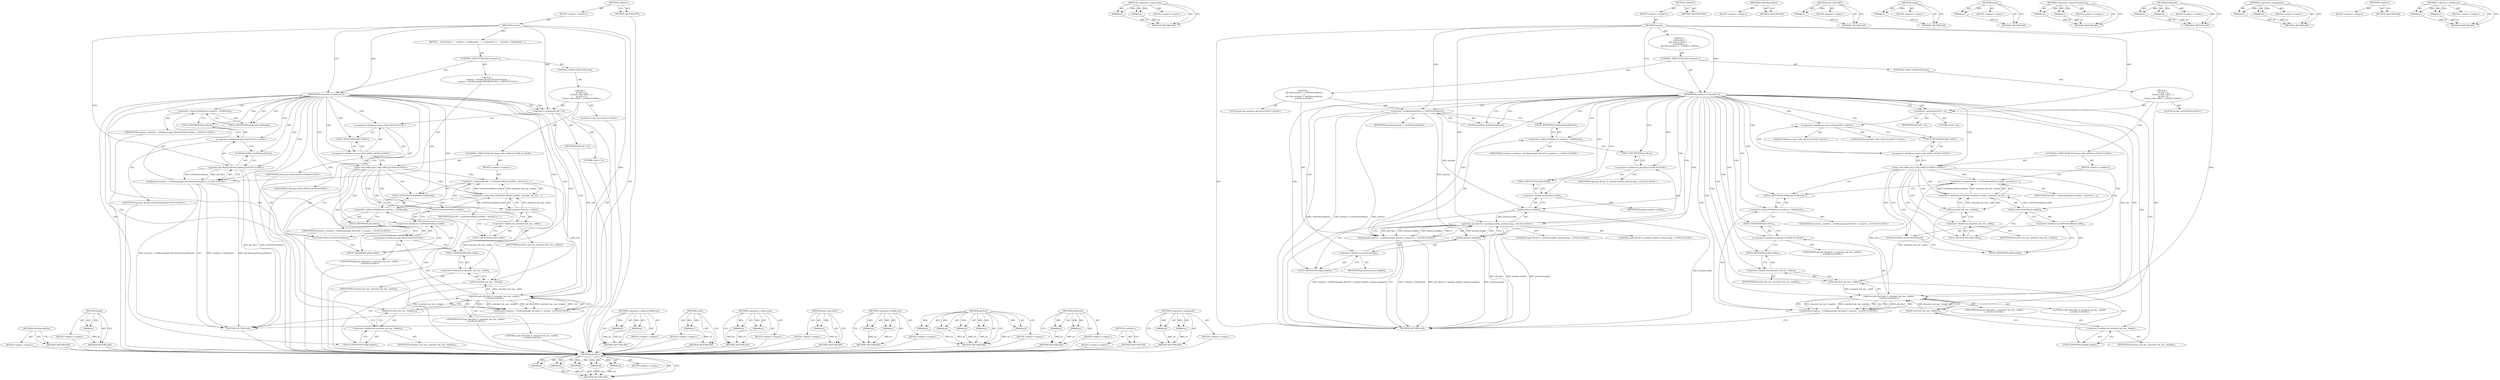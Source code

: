 digraph "&lt;operator&gt;.assignment" {
vulnerable_117 [label=<(METHOD,gfx.Rect)>];
vulnerable_118 [label=<(PARAM,p1)>];
vulnerable_119 [label=<(PARAM,p2)>];
vulnerable_120 [label=<(PARAM,p3)>];
vulnerable_121 [label=<(PARAM,p4)>];
vulnerable_122 [label=<(PARAM,p5)>];
vulnerable_123 [label=<(BLOCK,&lt;empty&gt;,&lt;empty&gt;)>];
vulnerable_124 [label=<(METHOD_RETURN,ANY)>];
vulnerable_142 [label=<(METHOD,&lt;operator&gt;.subtraction)>];
vulnerable_143 [label=<(PARAM,p1)>];
vulnerable_144 [label=<(PARAM,p2)>];
vulnerable_145 [label=<(BLOCK,&lt;empty&gt;,&lt;empty&gt;)>];
vulnerable_146 [label=<(METHOD_RETURN,ANY)>];
vulnerable_6 [label=<(METHOD,&lt;global&gt;)<SUB>1</SUB>>];
vulnerable_7 [label=<(BLOCK,&lt;empty&gt;,&lt;empty&gt;)<SUB>1</SUB>>];
vulnerable_8 [label=<(METHOD,Layout)<SUB>1</SUB>>];
vulnerable_9 [label="<(BLOCK,{
   if (attached_) {
    gfx::Size prefsize = ...,{
   if (attached_) {
    gfx::Size prefsize = ...)<SUB>1</SUB>>"];
vulnerable_10 [label=<(CONTROL_STRUCTURE,IF,if (attached_))<SUB>2</SUB>>];
vulnerable_11 [label=<(IDENTIFIER,attached_,if (attached_))<SUB>2</SUB>>];
vulnerable_12 [label="<(BLOCK,{
    gfx::Size prefsize = GetPreferredSize();
...,{
    gfx::Size prefsize = GetPreferredSize();
...)<SUB>2</SUB>>"];
vulnerable_13 [label="<(LOCAL,gfx.Size prefsize: gfx.Size)<SUB>3</SUB>>"];
vulnerable_14 [label=<(&lt;operator&gt;.assignment,prefsize = GetPreferredSize())<SUB>3</SUB>>];
vulnerable_15 [label=<(IDENTIFIER,prefsize,prefsize = GetPreferredSize())<SUB>3</SUB>>];
vulnerable_16 [label=<(GetPreferredSize,GetPreferredSize())<SUB>3</SUB>>];
vulnerable_17 [label="<(SetBounds,renderer_-&gt;SetBounds(gfx::Rect(0, 0, prefsize.w...)<SUB>4</SUB>>"];
vulnerable_18 [label=<(&lt;operator&gt;.indirectFieldAccess,renderer_-&gt;SetBounds)<SUB>4</SUB>>];
vulnerable_19 [label="<(IDENTIFIER,renderer_,renderer_-&gt;SetBounds(gfx::Rect(0, 0, prefsize.w...)<SUB>4</SUB>>"];
vulnerable_20 [label=<(FIELD_IDENTIFIER,SetBounds,SetBounds)<SUB>4</SUB>>];
vulnerable_21 [label="<(gfx.Rect,gfx::Rect(0, 0, prefsize.width(), prefsize.heig...)<SUB>4</SUB>>"];
vulnerable_22 [label="<(&lt;operator&gt;.fieldAccess,gfx::Rect)<SUB>4</SUB>>"];
vulnerable_23 [label="<(IDENTIFIER,gfx,gfx::Rect(0, 0, prefsize.width(), prefsize.heig...)<SUB>4</SUB>>"];
vulnerable_24 [label=<(FIELD_IDENTIFIER,Rect,Rect)<SUB>4</SUB>>];
vulnerable_25 [label="<(LITERAL,0,gfx::Rect(0, 0, prefsize.width(), prefsize.heig...)<SUB>4</SUB>>"];
vulnerable_26 [label="<(LITERAL,0,gfx::Rect(0, 0, prefsize.width(), prefsize.heig...)<SUB>4</SUB>>"];
vulnerable_27 [label=<(width,prefsize.width())<SUB>4</SUB>>];
vulnerable_28 [label=<(&lt;operator&gt;.fieldAccess,prefsize.width)<SUB>4</SUB>>];
vulnerable_29 [label=<(IDENTIFIER,prefsize,prefsize.width())<SUB>4</SUB>>];
vulnerable_30 [label=<(FIELD_IDENTIFIER,width,width)<SUB>4</SUB>>];
vulnerable_31 [label=<(height,prefsize.height())<SUB>4</SUB>>];
vulnerable_32 [label=<(&lt;operator&gt;.fieldAccess,prefsize.height)<SUB>4</SUB>>];
vulnerable_33 [label=<(IDENTIFIER,prefsize,prefsize.height())<SUB>4</SUB>>];
vulnerable_34 [label=<(FIELD_IDENTIFIER,height,height)<SUB>4</SUB>>];
vulnerable_35 [label=<(CONTROL_STRUCTURE,ELSE,else)<SUB>5</SUB>>];
vulnerable_36 [label="<(BLOCK,{
     int left = 0;
     if (base::i18n::IsRTL...,{
     int left = 0;
     if (base::i18n::IsRTL...)<SUB>5</SUB>>"];
vulnerable_37 [label="<(LOCAL,int left: int)<SUB>6</SUB>>"];
vulnerable_38 [label=<(&lt;operator&gt;.assignment,left = 0)<SUB>6</SUB>>];
vulnerable_39 [label=<(IDENTIFIER,left,left = 0)<SUB>6</SUB>>];
vulnerable_40 [label=<(LITERAL,0,left = 0)<SUB>6</SUB>>];
vulnerable_41 [label="<(CONTROL_STRUCTURE,IF,if (base::i18n::IsRTL()))<SUB>7</SUB>>"];
vulnerable_42 [label="<(base.i18n.IsRTL,base::i18n::IsRTL())<SUB>7</SUB>>"];
vulnerable_43 [label="<(&lt;operator&gt;.fieldAccess,base::i18n::IsRTL)<SUB>7</SUB>>"];
vulnerable_44 [label="<(&lt;operator&gt;.fieldAccess,base::i18n)<SUB>7</SUB>>"];
vulnerable_45 [label="<(IDENTIFIER,base,base::i18n::IsRTL())<SUB>7</SUB>>"];
vulnerable_46 [label="<(IDENTIFIER,i18n,base::i18n::IsRTL())<SUB>7</SUB>>"];
vulnerable_47 [label=<(FIELD_IDENTIFIER,IsRTL,IsRTL)<SUB>7</SUB>>];
vulnerable_48 [label=<(BLOCK,&lt;empty&gt;,&lt;empty&gt;)<SUB>8</SUB>>];
vulnerable_49 [label=<(&lt;operator&gt;.assignment,left = GetPreferredSize().width() - attached_ta...)<SUB>8</SUB>>];
vulnerable_50 [label=<(IDENTIFIER,left,left = GetPreferredSize().width() - attached_ta...)<SUB>8</SUB>>];
vulnerable_51 [label=<(&lt;operator&gt;.subtraction,GetPreferredSize().width() - attached_tab_size_...)<SUB>8</SUB>>];
vulnerable_52 [label=<(width,GetPreferredSize().width())<SUB>8</SUB>>];
vulnerable_53 [label=<(&lt;operator&gt;.fieldAccess,GetPreferredSize().width)<SUB>8</SUB>>];
vulnerable_54 [label=<(GetPreferredSize,GetPreferredSize())<SUB>8</SUB>>];
vulnerable_55 [label=<(FIELD_IDENTIFIER,width,width)<SUB>8</SUB>>];
vulnerable_56 [label=<(width,attached_tab_size_.width())<SUB>8</SUB>>];
vulnerable_57 [label=<(&lt;operator&gt;.fieldAccess,attached_tab_size_.width)<SUB>8</SUB>>];
vulnerable_58 [label=<(IDENTIFIER,attached_tab_size_,attached_tab_size_.width())<SUB>8</SUB>>];
vulnerable_59 [label=<(FIELD_IDENTIFIER,width,width)<SUB>8</SUB>>];
vulnerable_60 [label="<(SetBounds,renderer_-&gt;SetBounds(gfx::Rect(left, 0, attache...)<SUB>10</SUB>>"];
vulnerable_61 [label=<(&lt;operator&gt;.indirectFieldAccess,renderer_-&gt;SetBounds)<SUB>10</SUB>>];
vulnerable_62 [label="<(IDENTIFIER,renderer_,renderer_-&gt;SetBounds(gfx::Rect(left, 0, attache...)<SUB>10</SUB>>"];
vulnerable_63 [label=<(FIELD_IDENTIFIER,SetBounds,SetBounds)<SUB>10</SUB>>];
vulnerable_64 [label="<(gfx.Rect,gfx::Rect(left, 0, attached_tab_size_.width(),
...)<SUB>10</SUB>>"];
vulnerable_65 [label="<(&lt;operator&gt;.fieldAccess,gfx::Rect)<SUB>10</SUB>>"];
vulnerable_66 [label="<(IDENTIFIER,gfx,gfx::Rect(left, 0, attached_tab_size_.width(),
...)<SUB>10</SUB>>"];
vulnerable_67 [label=<(FIELD_IDENTIFIER,Rect,Rect)<SUB>10</SUB>>];
vulnerable_68 [label="<(IDENTIFIER,left,gfx::Rect(left, 0, attached_tab_size_.width(),
...)<SUB>10</SUB>>"];
vulnerable_69 [label="<(LITERAL,0,gfx::Rect(left, 0, attached_tab_size_.width(),
...)<SUB>10</SUB>>"];
vulnerable_70 [label=<(width,attached_tab_size_.width())<SUB>10</SUB>>];
vulnerable_71 [label=<(&lt;operator&gt;.fieldAccess,attached_tab_size_.width)<SUB>10</SUB>>];
vulnerable_72 [label=<(IDENTIFIER,attached_tab_size_,attached_tab_size_.width())<SUB>10</SUB>>];
vulnerable_73 [label=<(FIELD_IDENTIFIER,width,width)<SUB>10</SUB>>];
vulnerable_74 [label=<(height,attached_tab_size_.height())<SUB>11</SUB>>];
vulnerable_75 [label=<(&lt;operator&gt;.fieldAccess,attached_tab_size_.height)<SUB>11</SUB>>];
vulnerable_76 [label=<(IDENTIFIER,attached_tab_size_,attached_tab_size_.height())<SUB>11</SUB>>];
vulnerable_77 [label=<(FIELD_IDENTIFIER,height,height)<SUB>11</SUB>>];
vulnerable_78 [label=<(METHOD_RETURN,void)<SUB>1</SUB>>];
vulnerable_80 [label=<(METHOD_RETURN,ANY)<SUB>1</SUB>>];
vulnerable_104 [label=<(METHOD,GetPreferredSize)>];
vulnerable_105 [label=<(BLOCK,&lt;empty&gt;,&lt;empty&gt;)>];
vulnerable_106 [label=<(METHOD_RETURN,ANY)>];
vulnerable_138 [label=<(METHOD,base.i18n.IsRTL)>];
vulnerable_139 [label=<(PARAM,p1)>];
vulnerable_140 [label=<(BLOCK,&lt;empty&gt;,&lt;empty&gt;)>];
vulnerable_141 [label=<(METHOD_RETURN,ANY)>];
vulnerable_134 [label=<(METHOD,height)>];
vulnerable_135 [label=<(PARAM,p1)>];
vulnerable_136 [label=<(BLOCK,&lt;empty&gt;,&lt;empty&gt;)>];
vulnerable_137 [label=<(METHOD_RETURN,ANY)>];
vulnerable_130 [label=<(METHOD,width)>];
vulnerable_131 [label=<(PARAM,p1)>];
vulnerable_132 [label=<(BLOCK,&lt;empty&gt;,&lt;empty&gt;)>];
vulnerable_133 [label=<(METHOD_RETURN,ANY)>];
vulnerable_112 [label=<(METHOD,&lt;operator&gt;.indirectFieldAccess)>];
vulnerable_113 [label=<(PARAM,p1)>];
vulnerable_114 [label=<(PARAM,p2)>];
vulnerable_115 [label=<(BLOCK,&lt;empty&gt;,&lt;empty&gt;)>];
vulnerable_116 [label=<(METHOD_RETURN,ANY)>];
vulnerable_107 [label=<(METHOD,SetBounds)>];
vulnerable_108 [label=<(PARAM,p1)>];
vulnerable_109 [label=<(PARAM,p2)>];
vulnerable_110 [label=<(BLOCK,&lt;empty&gt;,&lt;empty&gt;)>];
vulnerable_111 [label=<(METHOD_RETURN,ANY)>];
vulnerable_99 [label=<(METHOD,&lt;operator&gt;.assignment)>];
vulnerable_100 [label=<(PARAM,p1)>];
vulnerable_101 [label=<(PARAM,p2)>];
vulnerable_102 [label=<(BLOCK,&lt;empty&gt;,&lt;empty&gt;)>];
vulnerable_103 [label=<(METHOD_RETURN,ANY)>];
vulnerable_93 [label=<(METHOD,&lt;global&gt;)<SUB>1</SUB>>];
vulnerable_94 [label=<(BLOCK,&lt;empty&gt;,&lt;empty&gt;)>];
vulnerable_95 [label=<(METHOD_RETURN,ANY)>];
vulnerable_125 [label=<(METHOD,&lt;operator&gt;.fieldAccess)>];
vulnerable_126 [label=<(PARAM,p1)>];
vulnerable_127 [label=<(PARAM,p2)>];
vulnerable_128 [label=<(BLOCK,&lt;empty&gt;,&lt;empty&gt;)>];
vulnerable_129 [label=<(METHOD_RETURN,ANY)>];
fixed_107 [label=<(METHOD,GetPreferredSize)>];
fixed_108 [label=<(BLOCK,&lt;empty&gt;,&lt;empty&gt;)>];
fixed_109 [label=<(METHOD_RETURN,ANY)>];
fixed_128 [label=<(METHOD,height)>];
fixed_129 [label=<(PARAM,p1)>];
fixed_130 [label=<(BLOCK,&lt;empty&gt;,&lt;empty&gt;)>];
fixed_131 [label=<(METHOD_RETURN,ANY)>];
fixed_6 [label=<(METHOD,&lt;global&gt;)<SUB>1</SUB>>];
fixed_7 [label=<(BLOCK,&lt;empty&gt;,&lt;empty&gt;)<SUB>1</SUB>>];
fixed_8 [label=<(METHOD,Layout)<SUB>1</SUB>>];
fixed_9 [label=<(BLOCK,{
   if (attached_) {
    renderer_-&gt;SetBounds(...,{
   if (attached_) {
    renderer_-&gt;SetBounds(...)<SUB>1</SUB>>];
fixed_10 [label=<(CONTROL_STRUCTURE,IF,if (attached_))<SUB>2</SUB>>];
fixed_11 [label=<(IDENTIFIER,attached_,if (attached_))<SUB>2</SUB>>];
fixed_12 [label="<(BLOCK,{
    renderer_-&gt;SetBounds(gfx::Rect(GetPreferr...,{
    renderer_-&gt;SetBounds(gfx::Rect(GetPreferr...)<SUB>2</SUB>>"];
fixed_13 [label="<(SetBounds,renderer_-&gt;SetBounds(gfx::Rect(GetPreferredSize...)<SUB>3</SUB>>"];
fixed_14 [label=<(&lt;operator&gt;.indirectFieldAccess,renderer_-&gt;SetBounds)<SUB>3</SUB>>];
fixed_15 [label="<(IDENTIFIER,renderer_,renderer_-&gt;SetBounds(gfx::Rect(GetPreferredSize...)<SUB>3</SUB>>"];
fixed_16 [label=<(FIELD_IDENTIFIER,SetBounds,SetBounds)<SUB>3</SUB>>];
fixed_17 [label="<(gfx.Rect,gfx::Rect(GetPreferredSize()))<SUB>3</SUB>>"];
fixed_18 [label="<(&lt;operator&gt;.fieldAccess,gfx::Rect)<SUB>3</SUB>>"];
fixed_19 [label="<(IDENTIFIER,gfx,gfx::Rect(GetPreferredSize()))<SUB>3</SUB>>"];
fixed_20 [label=<(FIELD_IDENTIFIER,Rect,Rect)<SUB>3</SUB>>];
fixed_21 [label=<(GetPreferredSize,GetPreferredSize())<SUB>3</SUB>>];
fixed_22 [label=<(CONTROL_STRUCTURE,ELSE,else)<SUB>4</SUB>>];
fixed_23 [label="<(BLOCK,{
     int left = 0;
     if (base::i18n::IsRTL...,{
     int left = 0;
     if (base::i18n::IsRTL...)<SUB>4</SUB>>"];
fixed_24 [label="<(LOCAL,int left: int)<SUB>5</SUB>>"];
fixed_25 [label=<(&lt;operator&gt;.assignment,left = 0)<SUB>5</SUB>>];
fixed_26 [label=<(IDENTIFIER,left,left = 0)<SUB>5</SUB>>];
fixed_27 [label=<(LITERAL,0,left = 0)<SUB>5</SUB>>];
fixed_28 [label="<(CONTROL_STRUCTURE,IF,if (base::i18n::IsRTL()))<SUB>6</SUB>>"];
fixed_29 [label="<(base.i18n.IsRTL,base::i18n::IsRTL())<SUB>6</SUB>>"];
fixed_30 [label="<(&lt;operator&gt;.fieldAccess,base::i18n::IsRTL)<SUB>6</SUB>>"];
fixed_31 [label="<(&lt;operator&gt;.fieldAccess,base::i18n)<SUB>6</SUB>>"];
fixed_32 [label="<(IDENTIFIER,base,base::i18n::IsRTL())<SUB>6</SUB>>"];
fixed_33 [label="<(IDENTIFIER,i18n,base::i18n::IsRTL())<SUB>6</SUB>>"];
fixed_34 [label=<(FIELD_IDENTIFIER,IsRTL,IsRTL)<SUB>6</SUB>>];
fixed_35 [label=<(BLOCK,&lt;empty&gt;,&lt;empty&gt;)<SUB>7</SUB>>];
fixed_36 [label=<(&lt;operator&gt;.assignment,left = GetPreferredSize().width() - attached_ta...)<SUB>7</SUB>>];
fixed_37 [label=<(IDENTIFIER,left,left = GetPreferredSize().width() - attached_ta...)<SUB>7</SUB>>];
fixed_38 [label=<(&lt;operator&gt;.subtraction,GetPreferredSize().width() - attached_tab_size_...)<SUB>7</SUB>>];
fixed_39 [label=<(width,GetPreferredSize().width())<SUB>7</SUB>>];
fixed_40 [label=<(&lt;operator&gt;.fieldAccess,GetPreferredSize().width)<SUB>7</SUB>>];
fixed_41 [label=<(GetPreferredSize,GetPreferredSize())<SUB>7</SUB>>];
fixed_42 [label=<(FIELD_IDENTIFIER,width,width)<SUB>7</SUB>>];
fixed_43 [label=<(width,attached_tab_size_.width())<SUB>7</SUB>>];
fixed_44 [label=<(&lt;operator&gt;.fieldAccess,attached_tab_size_.width)<SUB>7</SUB>>];
fixed_45 [label=<(IDENTIFIER,attached_tab_size_,attached_tab_size_.width())<SUB>7</SUB>>];
fixed_46 [label=<(FIELD_IDENTIFIER,width,width)<SUB>7</SUB>>];
fixed_47 [label="<(SetBounds,renderer_-&gt;SetBounds(gfx::Rect(left, 0, attache...)<SUB>9</SUB>>"];
fixed_48 [label=<(&lt;operator&gt;.indirectFieldAccess,renderer_-&gt;SetBounds)<SUB>9</SUB>>];
fixed_49 [label="<(IDENTIFIER,renderer_,renderer_-&gt;SetBounds(gfx::Rect(left, 0, attache...)<SUB>9</SUB>>"];
fixed_50 [label=<(FIELD_IDENTIFIER,SetBounds,SetBounds)<SUB>9</SUB>>];
fixed_51 [label="<(gfx.Rect,gfx::Rect(left, 0, attached_tab_size_.width(),
...)<SUB>9</SUB>>"];
fixed_52 [label="<(&lt;operator&gt;.fieldAccess,gfx::Rect)<SUB>9</SUB>>"];
fixed_53 [label="<(IDENTIFIER,gfx,gfx::Rect(left, 0, attached_tab_size_.width(),
...)<SUB>9</SUB>>"];
fixed_54 [label=<(FIELD_IDENTIFIER,Rect,Rect)<SUB>9</SUB>>];
fixed_55 [label="<(IDENTIFIER,left,gfx::Rect(left, 0, attached_tab_size_.width(),
...)<SUB>9</SUB>>"];
fixed_56 [label="<(LITERAL,0,gfx::Rect(left, 0, attached_tab_size_.width(),
...)<SUB>9</SUB>>"];
fixed_57 [label=<(width,attached_tab_size_.width())<SUB>9</SUB>>];
fixed_58 [label=<(&lt;operator&gt;.fieldAccess,attached_tab_size_.width)<SUB>9</SUB>>];
fixed_59 [label=<(IDENTIFIER,attached_tab_size_,attached_tab_size_.width())<SUB>9</SUB>>];
fixed_60 [label=<(FIELD_IDENTIFIER,width,width)<SUB>9</SUB>>];
fixed_61 [label=<(height,attached_tab_size_.height())<SUB>10</SUB>>];
fixed_62 [label=<(&lt;operator&gt;.fieldAccess,attached_tab_size_.height)<SUB>10</SUB>>];
fixed_63 [label=<(IDENTIFIER,attached_tab_size_,attached_tab_size_.height())<SUB>10</SUB>>];
fixed_64 [label=<(FIELD_IDENTIFIER,height,height)<SUB>10</SUB>>];
fixed_65 [label=<(METHOD_RETURN,void)<SUB>1</SUB>>];
fixed_67 [label=<(METHOD_RETURN,ANY)<SUB>1</SUB>>];
fixed_89 [label=<(METHOD,&lt;operator&gt;.indirectFieldAccess)>];
fixed_90 [label=<(PARAM,p1)>];
fixed_91 [label=<(PARAM,p2)>];
fixed_92 [label=<(BLOCK,&lt;empty&gt;,&lt;empty&gt;)>];
fixed_93 [label=<(METHOD_RETURN,ANY)>];
fixed_124 [label=<(METHOD,width)>];
fixed_125 [label=<(PARAM,p1)>];
fixed_126 [label=<(BLOCK,&lt;empty&gt;,&lt;empty&gt;)>];
fixed_127 [label=<(METHOD_RETURN,ANY)>];
fixed_119 [label=<(METHOD,&lt;operator&gt;.subtraction)>];
fixed_120 [label=<(PARAM,p1)>];
fixed_121 [label=<(PARAM,p2)>];
fixed_122 [label=<(BLOCK,&lt;empty&gt;,&lt;empty&gt;)>];
fixed_123 [label=<(METHOD_RETURN,ANY)>];
fixed_115 [label=<(METHOD,base.i18n.IsRTL)>];
fixed_116 [label=<(PARAM,p1)>];
fixed_117 [label=<(BLOCK,&lt;empty&gt;,&lt;empty&gt;)>];
fixed_118 [label=<(METHOD_RETURN,ANY)>];
fixed_102 [label=<(METHOD,&lt;operator&gt;.fieldAccess)>];
fixed_103 [label=<(PARAM,p1)>];
fixed_104 [label=<(PARAM,p2)>];
fixed_105 [label=<(BLOCK,&lt;empty&gt;,&lt;empty&gt;)>];
fixed_106 [label=<(METHOD_RETURN,ANY)>];
fixed_94 [label=<(METHOD,gfx.Rect)>];
fixed_95 [label=<(PARAM,p1)>];
fixed_96 [label=<(PARAM,p2)>];
fixed_97 [label=<(PARAM,p3)>];
fixed_98 [label=<(PARAM,p4)>];
fixed_99 [label=<(PARAM,p5)>];
fixed_100 [label=<(BLOCK,&lt;empty&gt;,&lt;empty&gt;)>];
fixed_101 [label=<(METHOD_RETURN,ANY)>];
fixed_84 [label=<(METHOD,SetBounds)>];
fixed_85 [label=<(PARAM,p1)>];
fixed_86 [label=<(PARAM,p2)>];
fixed_87 [label=<(BLOCK,&lt;empty&gt;,&lt;empty&gt;)>];
fixed_88 [label=<(METHOD_RETURN,ANY)>];
fixed_78 [label=<(METHOD,&lt;global&gt;)<SUB>1</SUB>>];
fixed_79 [label=<(BLOCK,&lt;empty&gt;,&lt;empty&gt;)>];
fixed_80 [label=<(METHOD_RETURN,ANY)>];
fixed_110 [label=<(METHOD,&lt;operator&gt;.assignment)>];
fixed_111 [label=<(PARAM,p1)>];
fixed_112 [label=<(PARAM,p2)>];
fixed_113 [label=<(BLOCK,&lt;empty&gt;,&lt;empty&gt;)>];
fixed_114 [label=<(METHOD_RETURN,ANY)>];
vulnerable_117 -> vulnerable_118  [key=0, label="AST: "];
vulnerable_117 -> vulnerable_118  [key=1, label="DDG: "];
vulnerable_117 -> vulnerable_123  [key=0, label="AST: "];
vulnerable_117 -> vulnerable_119  [key=0, label="AST: "];
vulnerable_117 -> vulnerable_119  [key=1, label="DDG: "];
vulnerable_117 -> vulnerable_124  [key=0, label="AST: "];
vulnerable_117 -> vulnerable_124  [key=1, label="CFG: "];
vulnerable_117 -> vulnerable_120  [key=0, label="AST: "];
vulnerable_117 -> vulnerable_120  [key=1, label="DDG: "];
vulnerable_117 -> vulnerable_121  [key=0, label="AST: "];
vulnerable_117 -> vulnerable_121  [key=1, label="DDG: "];
vulnerable_117 -> vulnerable_122  [key=0, label="AST: "];
vulnerable_117 -> vulnerable_122  [key=1, label="DDG: "];
vulnerable_118 -> vulnerable_124  [key=0, label="DDG: p1"];
vulnerable_119 -> vulnerable_124  [key=0, label="DDG: p2"];
vulnerable_120 -> vulnerable_124  [key=0, label="DDG: p3"];
vulnerable_121 -> vulnerable_124  [key=0, label="DDG: p4"];
vulnerable_122 -> vulnerable_124  [key=0, label="DDG: p5"];
vulnerable_142 -> vulnerable_143  [key=0, label="AST: "];
vulnerable_142 -> vulnerable_143  [key=1, label="DDG: "];
vulnerable_142 -> vulnerable_145  [key=0, label="AST: "];
vulnerable_142 -> vulnerable_144  [key=0, label="AST: "];
vulnerable_142 -> vulnerable_144  [key=1, label="DDG: "];
vulnerable_142 -> vulnerable_146  [key=0, label="AST: "];
vulnerable_142 -> vulnerable_146  [key=1, label="CFG: "];
vulnerable_143 -> vulnerable_146  [key=0, label="DDG: p1"];
vulnerable_144 -> vulnerable_146  [key=0, label="DDG: p2"];
vulnerable_6 -> vulnerable_7  [key=0, label="AST: "];
vulnerable_6 -> vulnerable_80  [key=0, label="AST: "];
vulnerable_6 -> vulnerable_80  [key=1, label="CFG: "];
vulnerable_7 -> vulnerable_8  [key=0, label="AST: "];
vulnerable_8 -> vulnerable_9  [key=0, label="AST: "];
vulnerable_8 -> vulnerable_78  [key=0, label="AST: "];
vulnerable_8 -> vulnerable_11  [key=0, label="CFG: "];
vulnerable_8 -> vulnerable_11  [key=1, label="DDG: "];
vulnerable_8 -> vulnerable_14  [key=0, label="DDG: "];
vulnerable_8 -> vulnerable_38  [key=0, label="DDG: "];
vulnerable_8 -> vulnerable_21  [key=0, label="DDG: "];
vulnerable_8 -> vulnerable_64  [key=0, label="DDG: "];
vulnerable_9 -> vulnerable_10  [key=0, label="AST: "];
vulnerable_10 -> vulnerable_11  [key=0, label="AST: "];
vulnerable_10 -> vulnerable_12  [key=0, label="AST: "];
vulnerable_10 -> vulnerable_35  [key=0, label="AST: "];
vulnerable_11 -> vulnerable_16  [key=0, label="CFG: "];
vulnerable_11 -> vulnerable_16  [key=1, label="CDG: "];
vulnerable_11 -> vulnerable_38  [key=0, label="CFG: "];
vulnerable_11 -> vulnerable_38  [key=1, label="CDG: "];
vulnerable_11 -> vulnerable_17  [key=0, label="CDG: "];
vulnerable_11 -> vulnerable_47  [key=0, label="CDG: "];
vulnerable_11 -> vulnerable_30  [key=0, label="CDG: "];
vulnerable_11 -> vulnerable_34  [key=0, label="CDG: "];
vulnerable_11 -> vulnerable_21  [key=0, label="CDG: "];
vulnerable_11 -> vulnerable_32  [key=0, label="CDG: "];
vulnerable_11 -> vulnerable_60  [key=0, label="CDG: "];
vulnerable_11 -> vulnerable_73  [key=0, label="CDG: "];
vulnerable_11 -> vulnerable_77  [key=0, label="CDG: "];
vulnerable_11 -> vulnerable_64  [key=0, label="CDG: "];
vulnerable_11 -> vulnerable_42  [key=0, label="CDG: "];
vulnerable_11 -> vulnerable_28  [key=0, label="CDG: "];
vulnerable_11 -> vulnerable_75  [key=0, label="CDG: "];
vulnerable_11 -> vulnerable_20  [key=0, label="CDG: "];
vulnerable_11 -> vulnerable_22  [key=0, label="CDG: "];
vulnerable_11 -> vulnerable_67  [key=0, label="CDG: "];
vulnerable_11 -> vulnerable_74  [key=0, label="CDG: "];
vulnerable_11 -> vulnerable_27  [key=0, label="CDG: "];
vulnerable_11 -> vulnerable_18  [key=0, label="CDG: "];
vulnerable_11 -> vulnerable_65  [key=0, label="CDG: "];
vulnerable_11 -> vulnerable_44  [key=0, label="CDG: "];
vulnerable_11 -> vulnerable_43  [key=0, label="CDG: "];
vulnerable_11 -> vulnerable_24  [key=0, label="CDG: "];
vulnerable_11 -> vulnerable_14  [key=0, label="CDG: "];
vulnerable_11 -> vulnerable_61  [key=0, label="CDG: "];
vulnerable_11 -> vulnerable_71  [key=0, label="CDG: "];
vulnerable_11 -> vulnerable_70  [key=0, label="CDG: "];
vulnerable_11 -> vulnerable_63  [key=0, label="CDG: "];
vulnerable_11 -> vulnerable_31  [key=0, label="CDG: "];
vulnerable_12 -> vulnerable_13  [key=0, label="AST: "];
vulnerable_12 -> vulnerable_14  [key=0, label="AST: "];
vulnerable_12 -> vulnerable_17  [key=0, label="AST: "];
vulnerable_14 -> vulnerable_15  [key=0, label="AST: "];
vulnerable_14 -> vulnerable_16  [key=0, label="AST: "];
vulnerable_14 -> vulnerable_20  [key=0, label="CFG: "];
vulnerable_14 -> vulnerable_78  [key=0, label="DDG: prefsize"];
vulnerable_14 -> vulnerable_78  [key=1, label="DDG: GetPreferredSize()"];
vulnerable_14 -> vulnerable_78  [key=2, label="DDG: prefsize = GetPreferredSize()"];
vulnerable_14 -> vulnerable_27  [key=0, label="DDG: prefsize"];
vulnerable_14 -> vulnerable_31  [key=0, label="DDG: prefsize"];
vulnerable_16 -> vulnerable_14  [key=0, label="CFG: "];
vulnerable_17 -> vulnerable_18  [key=0, label="AST: "];
vulnerable_17 -> vulnerable_21  [key=0, label="AST: "];
vulnerable_17 -> vulnerable_78  [key=0, label="CFG: "];
vulnerable_17 -> vulnerable_78  [key=1, label="DDG: renderer_-&gt;SetBounds"];
vulnerable_17 -> vulnerable_78  [key=2, label="DDG: gfx::Rect(0, 0, prefsize.width(), prefsize.height())"];
vulnerable_17 -> vulnerable_78  [key=3, label="DDG: renderer_-&gt;SetBounds(gfx::Rect(0, 0, prefsize.width(), prefsize.height()))"];
vulnerable_18 -> vulnerable_19  [key=0, label="AST: "];
vulnerable_18 -> vulnerable_20  [key=0, label="AST: "];
vulnerable_18 -> vulnerable_24  [key=0, label="CFG: "];
vulnerable_20 -> vulnerable_18  [key=0, label="CFG: "];
vulnerable_21 -> vulnerable_22  [key=0, label="AST: "];
vulnerable_21 -> vulnerable_25  [key=0, label="AST: "];
vulnerable_21 -> vulnerable_26  [key=0, label="AST: "];
vulnerable_21 -> vulnerable_27  [key=0, label="AST: "];
vulnerable_21 -> vulnerable_31  [key=0, label="AST: "];
vulnerable_21 -> vulnerable_17  [key=0, label="CFG: "];
vulnerable_21 -> vulnerable_17  [key=1, label="DDG: gfx::Rect"];
vulnerable_21 -> vulnerable_17  [key=2, label="DDG: prefsize.width()"];
vulnerable_21 -> vulnerable_17  [key=3, label="DDG: 0"];
vulnerable_21 -> vulnerable_17  [key=4, label="DDG: prefsize.height()"];
vulnerable_21 -> vulnerable_78  [key=0, label="DDG: gfx::Rect"];
vulnerable_21 -> vulnerable_78  [key=1, label="DDG: prefsize.width()"];
vulnerable_21 -> vulnerable_78  [key=2, label="DDG: prefsize.height()"];
vulnerable_22 -> vulnerable_23  [key=0, label="AST: "];
vulnerable_22 -> vulnerable_24  [key=0, label="AST: "];
vulnerable_22 -> vulnerable_30  [key=0, label="CFG: "];
vulnerable_24 -> vulnerable_22  [key=0, label="CFG: "];
vulnerable_27 -> vulnerable_28  [key=0, label="AST: "];
vulnerable_27 -> vulnerable_34  [key=0, label="CFG: "];
vulnerable_27 -> vulnerable_78  [key=0, label="DDG: prefsize.width"];
vulnerable_27 -> vulnerable_21  [key=0, label="DDG: prefsize.width"];
vulnerable_28 -> vulnerable_29  [key=0, label="AST: "];
vulnerable_28 -> vulnerable_30  [key=0, label="AST: "];
vulnerable_28 -> vulnerable_27  [key=0, label="CFG: "];
vulnerable_30 -> vulnerable_28  [key=0, label="CFG: "];
vulnerable_31 -> vulnerable_32  [key=0, label="AST: "];
vulnerable_31 -> vulnerable_21  [key=0, label="CFG: "];
vulnerable_31 -> vulnerable_21  [key=1, label="DDG: prefsize.height"];
vulnerable_31 -> vulnerable_78  [key=0, label="DDG: prefsize.height"];
vulnerable_32 -> vulnerable_33  [key=0, label="AST: "];
vulnerable_32 -> vulnerable_34  [key=0, label="AST: "];
vulnerable_32 -> vulnerable_31  [key=0, label="CFG: "];
vulnerable_34 -> vulnerable_32  [key=0, label="CFG: "];
vulnerable_35 -> vulnerable_36  [key=0, label="AST: "];
vulnerable_36 -> vulnerable_37  [key=0, label="AST: "];
vulnerable_36 -> vulnerable_38  [key=0, label="AST: "];
vulnerable_36 -> vulnerable_41  [key=0, label="AST: "];
vulnerable_36 -> vulnerable_60  [key=0, label="AST: "];
vulnerable_38 -> vulnerable_39  [key=0, label="AST: "];
vulnerable_38 -> vulnerable_40  [key=0, label="AST: "];
vulnerable_38 -> vulnerable_44  [key=0, label="CFG: "];
vulnerable_38 -> vulnerable_64  [key=0, label="DDG: left"];
vulnerable_41 -> vulnerable_42  [key=0, label="AST: "];
vulnerable_41 -> vulnerable_48  [key=0, label="AST: "];
vulnerable_42 -> vulnerable_43  [key=0, label="AST: "];
vulnerable_42 -> vulnerable_54  [key=0, label="CFG: "];
vulnerable_42 -> vulnerable_54  [key=1, label="CDG: "];
vulnerable_42 -> vulnerable_63  [key=0, label="CFG: "];
vulnerable_42 -> vulnerable_49  [key=0, label="CDG: "];
vulnerable_42 -> vulnerable_51  [key=0, label="CDG: "];
vulnerable_42 -> vulnerable_57  [key=0, label="CDG: "];
vulnerable_42 -> vulnerable_52  [key=0, label="CDG: "];
vulnerable_42 -> vulnerable_56  [key=0, label="CDG: "];
vulnerable_42 -> vulnerable_59  [key=0, label="CDG: "];
vulnerable_42 -> vulnerable_53  [key=0, label="CDG: "];
vulnerable_42 -> vulnerable_55  [key=0, label="CDG: "];
vulnerable_43 -> vulnerable_44  [key=0, label="AST: "];
vulnerable_43 -> vulnerable_47  [key=0, label="AST: "];
vulnerable_43 -> vulnerable_42  [key=0, label="CFG: "];
vulnerable_44 -> vulnerable_45  [key=0, label="AST: "];
vulnerable_44 -> vulnerable_46  [key=0, label="AST: "];
vulnerable_44 -> vulnerable_47  [key=0, label="CFG: "];
vulnerable_47 -> vulnerable_43  [key=0, label="CFG: "];
vulnerable_48 -> vulnerable_49  [key=0, label="AST: "];
vulnerable_49 -> vulnerable_50  [key=0, label="AST: "];
vulnerable_49 -> vulnerable_51  [key=0, label="AST: "];
vulnerable_49 -> vulnerable_63  [key=0, label="CFG: "];
vulnerable_49 -> vulnerable_64  [key=0, label="DDG: left"];
vulnerable_51 -> vulnerable_52  [key=0, label="AST: "];
vulnerable_51 -> vulnerable_56  [key=0, label="AST: "];
vulnerable_51 -> vulnerable_49  [key=0, label="CFG: "];
vulnerable_51 -> vulnerable_49  [key=1, label="DDG: GetPreferredSize().width()"];
vulnerable_51 -> vulnerable_49  [key=2, label="DDG: attached_tab_size_.width()"];
vulnerable_52 -> vulnerable_53  [key=0, label="AST: "];
vulnerable_52 -> vulnerable_59  [key=0, label="CFG: "];
vulnerable_52 -> vulnerable_51  [key=0, label="DDG: GetPreferredSize().width"];
vulnerable_53 -> vulnerable_54  [key=0, label="AST: "];
vulnerable_53 -> vulnerable_55  [key=0, label="AST: "];
vulnerable_53 -> vulnerable_52  [key=0, label="CFG: "];
vulnerable_54 -> vulnerable_55  [key=0, label="CFG: "];
vulnerable_55 -> vulnerable_53  [key=0, label="CFG: "];
vulnerable_56 -> vulnerable_57  [key=0, label="AST: "];
vulnerable_56 -> vulnerable_51  [key=0, label="CFG: "];
vulnerable_56 -> vulnerable_51  [key=1, label="DDG: attached_tab_size_.width"];
vulnerable_56 -> vulnerable_70  [key=0, label="DDG: attached_tab_size_.width"];
vulnerable_57 -> vulnerable_58  [key=0, label="AST: "];
vulnerable_57 -> vulnerable_59  [key=0, label="AST: "];
vulnerable_57 -> vulnerable_56  [key=0, label="CFG: "];
vulnerable_59 -> vulnerable_57  [key=0, label="CFG: "];
vulnerable_60 -> vulnerable_61  [key=0, label="AST: "];
vulnerable_60 -> vulnerable_64  [key=0, label="AST: "];
vulnerable_60 -> vulnerable_78  [key=0, label="CFG: "];
vulnerable_61 -> vulnerable_62  [key=0, label="AST: "];
vulnerable_61 -> vulnerable_63  [key=0, label="AST: "];
vulnerable_61 -> vulnerable_67  [key=0, label="CFG: "];
vulnerable_63 -> vulnerable_61  [key=0, label="CFG: "];
vulnerable_64 -> vulnerable_65  [key=0, label="AST: "];
vulnerable_64 -> vulnerable_68  [key=0, label="AST: "];
vulnerable_64 -> vulnerable_69  [key=0, label="AST: "];
vulnerable_64 -> vulnerable_70  [key=0, label="AST: "];
vulnerable_64 -> vulnerable_74  [key=0, label="AST: "];
vulnerable_64 -> vulnerable_60  [key=0, label="CFG: "];
vulnerable_64 -> vulnerable_60  [key=1, label="DDG: attached_tab_size_.height()"];
vulnerable_64 -> vulnerable_60  [key=2, label="DDG: attached_tab_size_.width()"];
vulnerable_64 -> vulnerable_60  [key=3, label="DDG: left"];
vulnerable_64 -> vulnerable_60  [key=4, label="DDG: gfx::Rect"];
vulnerable_64 -> vulnerable_60  [key=5, label="DDG: 0"];
vulnerable_65 -> vulnerable_66  [key=0, label="AST: "];
vulnerable_65 -> vulnerable_67  [key=0, label="AST: "];
vulnerable_65 -> vulnerable_73  [key=0, label="CFG: "];
vulnerable_67 -> vulnerable_65  [key=0, label="CFG: "];
vulnerable_70 -> vulnerable_71  [key=0, label="AST: "];
vulnerable_70 -> vulnerable_77  [key=0, label="CFG: "];
vulnerable_70 -> vulnerable_64  [key=0, label="DDG: attached_tab_size_.width"];
vulnerable_71 -> vulnerable_72  [key=0, label="AST: "];
vulnerable_71 -> vulnerable_73  [key=0, label="AST: "];
vulnerable_71 -> vulnerable_70  [key=0, label="CFG: "];
vulnerable_73 -> vulnerable_71  [key=0, label="CFG: "];
vulnerable_74 -> vulnerable_75  [key=0, label="AST: "];
vulnerable_74 -> vulnerable_64  [key=0, label="CFG: "];
vulnerable_74 -> vulnerable_64  [key=1, label="DDG: attached_tab_size_.height"];
vulnerable_75 -> vulnerable_76  [key=0, label="AST: "];
vulnerable_75 -> vulnerable_77  [key=0, label="AST: "];
vulnerable_75 -> vulnerable_74  [key=0, label="CFG: "];
vulnerable_77 -> vulnerable_75  [key=0, label="CFG: "];
vulnerable_104 -> vulnerable_105  [key=0, label="AST: "];
vulnerable_104 -> vulnerable_106  [key=0, label="AST: "];
vulnerable_104 -> vulnerable_106  [key=1, label="CFG: "];
vulnerable_138 -> vulnerable_139  [key=0, label="AST: "];
vulnerable_138 -> vulnerable_139  [key=1, label="DDG: "];
vulnerable_138 -> vulnerable_140  [key=0, label="AST: "];
vulnerable_138 -> vulnerable_141  [key=0, label="AST: "];
vulnerable_138 -> vulnerable_141  [key=1, label="CFG: "];
vulnerable_139 -> vulnerable_141  [key=0, label="DDG: p1"];
vulnerable_134 -> vulnerable_135  [key=0, label="AST: "];
vulnerable_134 -> vulnerable_135  [key=1, label="DDG: "];
vulnerable_134 -> vulnerable_136  [key=0, label="AST: "];
vulnerable_134 -> vulnerable_137  [key=0, label="AST: "];
vulnerable_134 -> vulnerable_137  [key=1, label="CFG: "];
vulnerable_135 -> vulnerable_137  [key=0, label="DDG: p1"];
vulnerable_130 -> vulnerable_131  [key=0, label="AST: "];
vulnerable_130 -> vulnerable_131  [key=1, label="DDG: "];
vulnerable_130 -> vulnerable_132  [key=0, label="AST: "];
vulnerable_130 -> vulnerable_133  [key=0, label="AST: "];
vulnerable_130 -> vulnerable_133  [key=1, label="CFG: "];
vulnerable_131 -> vulnerable_133  [key=0, label="DDG: p1"];
vulnerable_112 -> vulnerable_113  [key=0, label="AST: "];
vulnerable_112 -> vulnerable_113  [key=1, label="DDG: "];
vulnerable_112 -> vulnerable_115  [key=0, label="AST: "];
vulnerable_112 -> vulnerable_114  [key=0, label="AST: "];
vulnerable_112 -> vulnerable_114  [key=1, label="DDG: "];
vulnerable_112 -> vulnerable_116  [key=0, label="AST: "];
vulnerable_112 -> vulnerable_116  [key=1, label="CFG: "];
vulnerable_113 -> vulnerable_116  [key=0, label="DDG: p1"];
vulnerable_114 -> vulnerable_116  [key=0, label="DDG: p2"];
vulnerable_107 -> vulnerable_108  [key=0, label="AST: "];
vulnerable_107 -> vulnerable_108  [key=1, label="DDG: "];
vulnerable_107 -> vulnerable_110  [key=0, label="AST: "];
vulnerable_107 -> vulnerable_109  [key=0, label="AST: "];
vulnerable_107 -> vulnerable_109  [key=1, label="DDG: "];
vulnerable_107 -> vulnerable_111  [key=0, label="AST: "];
vulnerable_107 -> vulnerable_111  [key=1, label="CFG: "];
vulnerable_108 -> vulnerable_111  [key=0, label="DDG: p1"];
vulnerable_109 -> vulnerable_111  [key=0, label="DDG: p2"];
vulnerable_99 -> vulnerable_100  [key=0, label="AST: "];
vulnerable_99 -> vulnerable_100  [key=1, label="DDG: "];
vulnerable_99 -> vulnerable_102  [key=0, label="AST: "];
vulnerable_99 -> vulnerable_101  [key=0, label="AST: "];
vulnerable_99 -> vulnerable_101  [key=1, label="DDG: "];
vulnerable_99 -> vulnerable_103  [key=0, label="AST: "];
vulnerable_99 -> vulnerable_103  [key=1, label="CFG: "];
vulnerable_100 -> vulnerable_103  [key=0, label="DDG: p1"];
vulnerable_101 -> vulnerable_103  [key=0, label="DDG: p2"];
vulnerable_93 -> vulnerable_94  [key=0, label="AST: "];
vulnerable_93 -> vulnerable_95  [key=0, label="AST: "];
vulnerable_93 -> vulnerable_95  [key=1, label="CFG: "];
vulnerable_125 -> vulnerable_126  [key=0, label="AST: "];
vulnerable_125 -> vulnerable_126  [key=1, label="DDG: "];
vulnerable_125 -> vulnerable_128  [key=0, label="AST: "];
vulnerable_125 -> vulnerable_127  [key=0, label="AST: "];
vulnerable_125 -> vulnerable_127  [key=1, label="DDG: "];
vulnerable_125 -> vulnerable_129  [key=0, label="AST: "];
vulnerable_125 -> vulnerable_129  [key=1, label="CFG: "];
vulnerable_126 -> vulnerable_129  [key=0, label="DDG: p1"];
vulnerable_127 -> vulnerable_129  [key=0, label="DDG: p2"];
fixed_107 -> fixed_108  [key=0, label="AST: "];
fixed_107 -> fixed_109  [key=0, label="AST: "];
fixed_107 -> fixed_109  [key=1, label="CFG: "];
fixed_108 -> vulnerable_117  [key=0];
fixed_109 -> vulnerable_117  [key=0];
fixed_128 -> fixed_129  [key=0, label="AST: "];
fixed_128 -> fixed_129  [key=1, label="DDG: "];
fixed_128 -> fixed_130  [key=0, label="AST: "];
fixed_128 -> fixed_131  [key=0, label="AST: "];
fixed_128 -> fixed_131  [key=1, label="CFG: "];
fixed_129 -> fixed_131  [key=0, label="DDG: p1"];
fixed_130 -> vulnerable_117  [key=0];
fixed_131 -> vulnerable_117  [key=0];
fixed_6 -> fixed_7  [key=0, label="AST: "];
fixed_6 -> fixed_67  [key=0, label="AST: "];
fixed_6 -> fixed_67  [key=1, label="CFG: "];
fixed_7 -> fixed_8  [key=0, label="AST: "];
fixed_8 -> fixed_9  [key=0, label="AST: "];
fixed_8 -> fixed_65  [key=0, label="AST: "];
fixed_8 -> fixed_11  [key=0, label="CFG: "];
fixed_8 -> fixed_11  [key=1, label="DDG: "];
fixed_8 -> fixed_25  [key=0, label="DDG: "];
fixed_8 -> fixed_17  [key=0, label="DDG: "];
fixed_8 -> fixed_51  [key=0, label="DDG: "];
fixed_9 -> fixed_10  [key=0, label="AST: "];
fixed_10 -> fixed_11  [key=0, label="AST: "];
fixed_10 -> fixed_12  [key=0, label="AST: "];
fixed_10 -> fixed_22  [key=0, label="AST: "];
fixed_11 -> fixed_16  [key=0, label="CFG: "];
fixed_11 -> fixed_16  [key=1, label="CDG: "];
fixed_11 -> fixed_25  [key=0, label="CFG: "];
fixed_11 -> fixed_25  [key=1, label="CDG: "];
fixed_11 -> fixed_17  [key=0, label="CDG: "];
fixed_11 -> fixed_47  [key=0, label="CDG: "];
fixed_11 -> fixed_30  [key=0, label="CDG: "];
fixed_11 -> fixed_34  [key=0, label="CDG: "];
fixed_11 -> fixed_13  [key=0, label="CDG: "];
fixed_11 -> fixed_21  [key=0, label="CDG: "];
fixed_11 -> fixed_48  [key=0, label="CDG: "];
fixed_11 -> fixed_58  [key=0, label="CDG: "];
fixed_11 -> fixed_60  [key=0, label="CDG: "];
fixed_11 -> fixed_14  [key=0, label="CDG: "];
fixed_11 -> fixed_61  [key=0, label="CDG: "];
fixed_11 -> fixed_64  [key=0, label="CDG: "];
fixed_11 -> fixed_51  [key=0, label="CDG: "];
fixed_11 -> fixed_57  [key=0, label="CDG: "];
fixed_11 -> fixed_52  [key=0, label="CDG: "];
fixed_11 -> fixed_20  [key=0, label="CDG: "];
fixed_11 -> fixed_29  [key=0, label="CDG: "];
fixed_11 -> fixed_18  [key=0, label="CDG: "];
fixed_11 -> fixed_50  [key=0, label="CDG: "];
fixed_11 -> fixed_54  [key=0, label="CDG: "];
fixed_11 -> fixed_62  [key=0, label="CDG: "];
fixed_11 -> fixed_31  [key=0, label="CDG: "];
fixed_12 -> fixed_13  [key=0, label="AST: "];
fixed_13 -> fixed_14  [key=0, label="AST: "];
fixed_13 -> fixed_17  [key=0, label="AST: "];
fixed_13 -> fixed_65  [key=0, label="CFG: "];
fixed_13 -> fixed_65  [key=1, label="DDG: renderer_-&gt;SetBounds"];
fixed_13 -> fixed_65  [key=2, label="DDG: gfx::Rect(GetPreferredSize())"];
fixed_13 -> fixed_65  [key=3, label="DDG: renderer_-&gt;SetBounds(gfx::Rect(GetPreferredSize()))"];
fixed_14 -> fixed_15  [key=0, label="AST: "];
fixed_14 -> fixed_16  [key=0, label="AST: "];
fixed_14 -> fixed_20  [key=0, label="CFG: "];
fixed_15 -> vulnerable_117  [key=0];
fixed_16 -> fixed_14  [key=0, label="CFG: "];
fixed_17 -> fixed_18  [key=0, label="AST: "];
fixed_17 -> fixed_21  [key=0, label="AST: "];
fixed_17 -> fixed_13  [key=0, label="CFG: "];
fixed_17 -> fixed_13  [key=1, label="DDG: gfx::Rect"];
fixed_17 -> fixed_13  [key=2, label="DDG: GetPreferredSize()"];
fixed_17 -> fixed_65  [key=0, label="DDG: gfx::Rect"];
fixed_17 -> fixed_65  [key=1, label="DDG: GetPreferredSize()"];
fixed_18 -> fixed_19  [key=0, label="AST: "];
fixed_18 -> fixed_20  [key=0, label="AST: "];
fixed_18 -> fixed_21  [key=0, label="CFG: "];
fixed_19 -> vulnerable_117  [key=0];
fixed_20 -> fixed_18  [key=0, label="CFG: "];
fixed_21 -> fixed_17  [key=0, label="CFG: "];
fixed_22 -> fixed_23  [key=0, label="AST: "];
fixed_23 -> fixed_24  [key=0, label="AST: "];
fixed_23 -> fixed_25  [key=0, label="AST: "];
fixed_23 -> fixed_28  [key=0, label="AST: "];
fixed_23 -> fixed_47  [key=0, label="AST: "];
fixed_24 -> vulnerable_117  [key=0];
fixed_25 -> fixed_26  [key=0, label="AST: "];
fixed_25 -> fixed_27  [key=0, label="AST: "];
fixed_25 -> fixed_31  [key=0, label="CFG: "];
fixed_25 -> fixed_51  [key=0, label="DDG: left"];
fixed_26 -> vulnerable_117  [key=0];
fixed_27 -> vulnerable_117  [key=0];
fixed_28 -> fixed_29  [key=0, label="AST: "];
fixed_28 -> fixed_35  [key=0, label="AST: "];
fixed_29 -> fixed_30  [key=0, label="AST: "];
fixed_29 -> fixed_41  [key=0, label="CFG: "];
fixed_29 -> fixed_41  [key=1, label="CDG: "];
fixed_29 -> fixed_50  [key=0, label="CFG: "];
fixed_29 -> fixed_42  [key=0, label="CDG: "];
fixed_29 -> fixed_36  [key=0, label="CDG: "];
fixed_29 -> fixed_46  [key=0, label="CDG: "];
fixed_29 -> fixed_38  [key=0, label="CDG: "];
fixed_29 -> fixed_40  [key=0, label="CDG: "];
fixed_29 -> fixed_44  [key=0, label="CDG: "];
fixed_29 -> fixed_39  [key=0, label="CDG: "];
fixed_29 -> fixed_43  [key=0, label="CDG: "];
fixed_30 -> fixed_31  [key=0, label="AST: "];
fixed_30 -> fixed_34  [key=0, label="AST: "];
fixed_30 -> fixed_29  [key=0, label="CFG: "];
fixed_31 -> fixed_32  [key=0, label="AST: "];
fixed_31 -> fixed_33  [key=0, label="AST: "];
fixed_31 -> fixed_34  [key=0, label="CFG: "];
fixed_32 -> vulnerable_117  [key=0];
fixed_33 -> vulnerable_117  [key=0];
fixed_34 -> fixed_30  [key=0, label="CFG: "];
fixed_35 -> fixed_36  [key=0, label="AST: "];
fixed_36 -> fixed_37  [key=0, label="AST: "];
fixed_36 -> fixed_38  [key=0, label="AST: "];
fixed_36 -> fixed_50  [key=0, label="CFG: "];
fixed_36 -> fixed_51  [key=0, label="DDG: left"];
fixed_37 -> vulnerable_117  [key=0];
fixed_38 -> fixed_39  [key=0, label="AST: "];
fixed_38 -> fixed_43  [key=0, label="AST: "];
fixed_38 -> fixed_36  [key=0, label="CFG: "];
fixed_38 -> fixed_36  [key=1, label="DDG: GetPreferredSize().width()"];
fixed_38 -> fixed_36  [key=2, label="DDG: attached_tab_size_.width()"];
fixed_39 -> fixed_40  [key=0, label="AST: "];
fixed_39 -> fixed_46  [key=0, label="CFG: "];
fixed_39 -> fixed_38  [key=0, label="DDG: GetPreferredSize().width"];
fixed_40 -> fixed_41  [key=0, label="AST: "];
fixed_40 -> fixed_42  [key=0, label="AST: "];
fixed_40 -> fixed_39  [key=0, label="CFG: "];
fixed_41 -> fixed_42  [key=0, label="CFG: "];
fixed_42 -> fixed_40  [key=0, label="CFG: "];
fixed_43 -> fixed_44  [key=0, label="AST: "];
fixed_43 -> fixed_38  [key=0, label="CFG: "];
fixed_43 -> fixed_38  [key=1, label="DDG: attached_tab_size_.width"];
fixed_43 -> fixed_57  [key=0, label="DDG: attached_tab_size_.width"];
fixed_44 -> fixed_45  [key=0, label="AST: "];
fixed_44 -> fixed_46  [key=0, label="AST: "];
fixed_44 -> fixed_43  [key=0, label="CFG: "];
fixed_45 -> vulnerable_117  [key=0];
fixed_46 -> fixed_44  [key=0, label="CFG: "];
fixed_47 -> fixed_48  [key=0, label="AST: "];
fixed_47 -> fixed_51  [key=0, label="AST: "];
fixed_47 -> fixed_65  [key=0, label="CFG: "];
fixed_48 -> fixed_49  [key=0, label="AST: "];
fixed_48 -> fixed_50  [key=0, label="AST: "];
fixed_48 -> fixed_54  [key=0, label="CFG: "];
fixed_49 -> vulnerable_117  [key=0];
fixed_50 -> fixed_48  [key=0, label="CFG: "];
fixed_51 -> fixed_52  [key=0, label="AST: "];
fixed_51 -> fixed_55  [key=0, label="AST: "];
fixed_51 -> fixed_56  [key=0, label="AST: "];
fixed_51 -> fixed_57  [key=0, label="AST: "];
fixed_51 -> fixed_61  [key=0, label="AST: "];
fixed_51 -> fixed_47  [key=0, label="CFG: "];
fixed_51 -> fixed_47  [key=1, label="DDG: 0"];
fixed_51 -> fixed_47  [key=2, label="DDG: attached_tab_size_.width()"];
fixed_51 -> fixed_47  [key=3, label="DDG: gfx::Rect"];
fixed_51 -> fixed_47  [key=4, label="DDG: left"];
fixed_51 -> fixed_47  [key=5, label="DDG: attached_tab_size_.height()"];
fixed_52 -> fixed_53  [key=0, label="AST: "];
fixed_52 -> fixed_54  [key=0, label="AST: "];
fixed_52 -> fixed_60  [key=0, label="CFG: "];
fixed_53 -> vulnerable_117  [key=0];
fixed_54 -> fixed_52  [key=0, label="CFG: "];
fixed_55 -> vulnerable_117  [key=0];
fixed_56 -> vulnerable_117  [key=0];
fixed_57 -> fixed_58  [key=0, label="AST: "];
fixed_57 -> fixed_64  [key=0, label="CFG: "];
fixed_57 -> fixed_51  [key=0, label="DDG: attached_tab_size_.width"];
fixed_58 -> fixed_59  [key=0, label="AST: "];
fixed_58 -> fixed_60  [key=0, label="AST: "];
fixed_58 -> fixed_57  [key=0, label="CFG: "];
fixed_59 -> vulnerable_117  [key=0];
fixed_60 -> fixed_58  [key=0, label="CFG: "];
fixed_61 -> fixed_62  [key=0, label="AST: "];
fixed_61 -> fixed_51  [key=0, label="CFG: "];
fixed_61 -> fixed_51  [key=1, label="DDG: attached_tab_size_.height"];
fixed_62 -> fixed_63  [key=0, label="AST: "];
fixed_62 -> fixed_64  [key=0, label="AST: "];
fixed_62 -> fixed_61  [key=0, label="CFG: "];
fixed_63 -> vulnerable_117  [key=0];
fixed_64 -> fixed_62  [key=0, label="CFG: "];
fixed_65 -> vulnerable_117  [key=0];
fixed_67 -> vulnerable_117  [key=0];
fixed_89 -> fixed_90  [key=0, label="AST: "];
fixed_89 -> fixed_90  [key=1, label="DDG: "];
fixed_89 -> fixed_92  [key=0, label="AST: "];
fixed_89 -> fixed_91  [key=0, label="AST: "];
fixed_89 -> fixed_91  [key=1, label="DDG: "];
fixed_89 -> fixed_93  [key=0, label="AST: "];
fixed_89 -> fixed_93  [key=1, label="CFG: "];
fixed_90 -> fixed_93  [key=0, label="DDG: p1"];
fixed_91 -> fixed_93  [key=0, label="DDG: p2"];
fixed_92 -> vulnerable_117  [key=0];
fixed_93 -> vulnerable_117  [key=0];
fixed_124 -> fixed_125  [key=0, label="AST: "];
fixed_124 -> fixed_125  [key=1, label="DDG: "];
fixed_124 -> fixed_126  [key=0, label="AST: "];
fixed_124 -> fixed_127  [key=0, label="AST: "];
fixed_124 -> fixed_127  [key=1, label="CFG: "];
fixed_125 -> fixed_127  [key=0, label="DDG: p1"];
fixed_126 -> vulnerable_117  [key=0];
fixed_127 -> vulnerable_117  [key=0];
fixed_119 -> fixed_120  [key=0, label="AST: "];
fixed_119 -> fixed_120  [key=1, label="DDG: "];
fixed_119 -> fixed_122  [key=0, label="AST: "];
fixed_119 -> fixed_121  [key=0, label="AST: "];
fixed_119 -> fixed_121  [key=1, label="DDG: "];
fixed_119 -> fixed_123  [key=0, label="AST: "];
fixed_119 -> fixed_123  [key=1, label="CFG: "];
fixed_120 -> fixed_123  [key=0, label="DDG: p1"];
fixed_121 -> fixed_123  [key=0, label="DDG: p2"];
fixed_122 -> vulnerable_117  [key=0];
fixed_123 -> vulnerable_117  [key=0];
fixed_115 -> fixed_116  [key=0, label="AST: "];
fixed_115 -> fixed_116  [key=1, label="DDG: "];
fixed_115 -> fixed_117  [key=0, label="AST: "];
fixed_115 -> fixed_118  [key=0, label="AST: "];
fixed_115 -> fixed_118  [key=1, label="CFG: "];
fixed_116 -> fixed_118  [key=0, label="DDG: p1"];
fixed_117 -> vulnerable_117  [key=0];
fixed_118 -> vulnerable_117  [key=0];
fixed_102 -> fixed_103  [key=0, label="AST: "];
fixed_102 -> fixed_103  [key=1, label="DDG: "];
fixed_102 -> fixed_105  [key=0, label="AST: "];
fixed_102 -> fixed_104  [key=0, label="AST: "];
fixed_102 -> fixed_104  [key=1, label="DDG: "];
fixed_102 -> fixed_106  [key=0, label="AST: "];
fixed_102 -> fixed_106  [key=1, label="CFG: "];
fixed_103 -> fixed_106  [key=0, label="DDG: p1"];
fixed_104 -> fixed_106  [key=0, label="DDG: p2"];
fixed_105 -> vulnerable_117  [key=0];
fixed_106 -> vulnerable_117  [key=0];
fixed_94 -> fixed_95  [key=0, label="AST: "];
fixed_94 -> fixed_95  [key=1, label="DDG: "];
fixed_94 -> fixed_100  [key=0, label="AST: "];
fixed_94 -> fixed_96  [key=0, label="AST: "];
fixed_94 -> fixed_96  [key=1, label="DDG: "];
fixed_94 -> fixed_101  [key=0, label="AST: "];
fixed_94 -> fixed_101  [key=1, label="CFG: "];
fixed_94 -> fixed_97  [key=0, label="AST: "];
fixed_94 -> fixed_97  [key=1, label="DDG: "];
fixed_94 -> fixed_98  [key=0, label="AST: "];
fixed_94 -> fixed_98  [key=1, label="DDG: "];
fixed_94 -> fixed_99  [key=0, label="AST: "];
fixed_94 -> fixed_99  [key=1, label="DDG: "];
fixed_95 -> fixed_101  [key=0, label="DDG: p1"];
fixed_96 -> fixed_101  [key=0, label="DDG: p2"];
fixed_97 -> fixed_101  [key=0, label="DDG: p3"];
fixed_98 -> fixed_101  [key=0, label="DDG: p4"];
fixed_99 -> fixed_101  [key=0, label="DDG: p5"];
fixed_100 -> vulnerable_117  [key=0];
fixed_101 -> vulnerable_117  [key=0];
fixed_84 -> fixed_85  [key=0, label="AST: "];
fixed_84 -> fixed_85  [key=1, label="DDG: "];
fixed_84 -> fixed_87  [key=0, label="AST: "];
fixed_84 -> fixed_86  [key=0, label="AST: "];
fixed_84 -> fixed_86  [key=1, label="DDG: "];
fixed_84 -> fixed_88  [key=0, label="AST: "];
fixed_84 -> fixed_88  [key=1, label="CFG: "];
fixed_85 -> fixed_88  [key=0, label="DDG: p1"];
fixed_86 -> fixed_88  [key=0, label="DDG: p2"];
fixed_87 -> vulnerable_117  [key=0];
fixed_88 -> vulnerable_117  [key=0];
fixed_78 -> fixed_79  [key=0, label="AST: "];
fixed_78 -> fixed_80  [key=0, label="AST: "];
fixed_78 -> fixed_80  [key=1, label="CFG: "];
fixed_79 -> vulnerable_117  [key=0];
fixed_80 -> vulnerable_117  [key=0];
fixed_110 -> fixed_111  [key=0, label="AST: "];
fixed_110 -> fixed_111  [key=1, label="DDG: "];
fixed_110 -> fixed_113  [key=0, label="AST: "];
fixed_110 -> fixed_112  [key=0, label="AST: "];
fixed_110 -> fixed_112  [key=1, label="DDG: "];
fixed_110 -> fixed_114  [key=0, label="AST: "];
fixed_110 -> fixed_114  [key=1, label="CFG: "];
fixed_111 -> fixed_114  [key=0, label="DDG: p1"];
fixed_112 -> fixed_114  [key=0, label="DDG: p2"];
fixed_113 -> vulnerable_117  [key=0];
fixed_114 -> vulnerable_117  [key=0];
}
